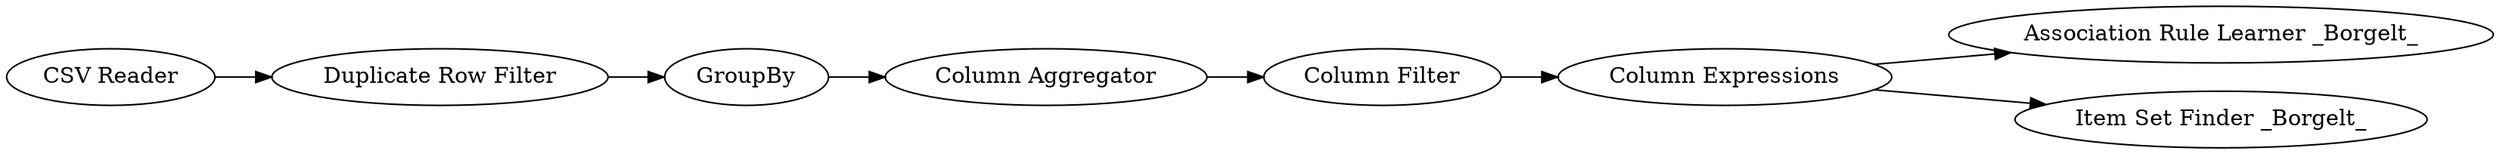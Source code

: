 digraph {
	"9090546346808362004_13" [label="Association Rule Learner _Borgelt_"]
	"9090546346808362004_18" [label="Column Filter"]
	"9090546346808362004_1" [label="CSV Reader"]
	"9090546346808362004_14" [label=GroupBy]
	"9090546346808362004_16" [label="Duplicate Row Filter"]
	"9090546346808362004_17" [label="Item Set Finder _Borgelt_"]
	"9090546346808362004_15" [label="Column Aggregator"]
	"9090546346808362004_19" [label="Column Expressions"]
	"9090546346808362004_14" -> "9090546346808362004_15"
	"9090546346808362004_19" -> "9090546346808362004_13"
	"9090546346808362004_1" -> "9090546346808362004_16"
	"9090546346808362004_16" -> "9090546346808362004_14"
	"9090546346808362004_15" -> "9090546346808362004_18"
	"9090546346808362004_18" -> "9090546346808362004_19"
	"9090546346808362004_19" -> "9090546346808362004_17"
	rankdir=LR
}
